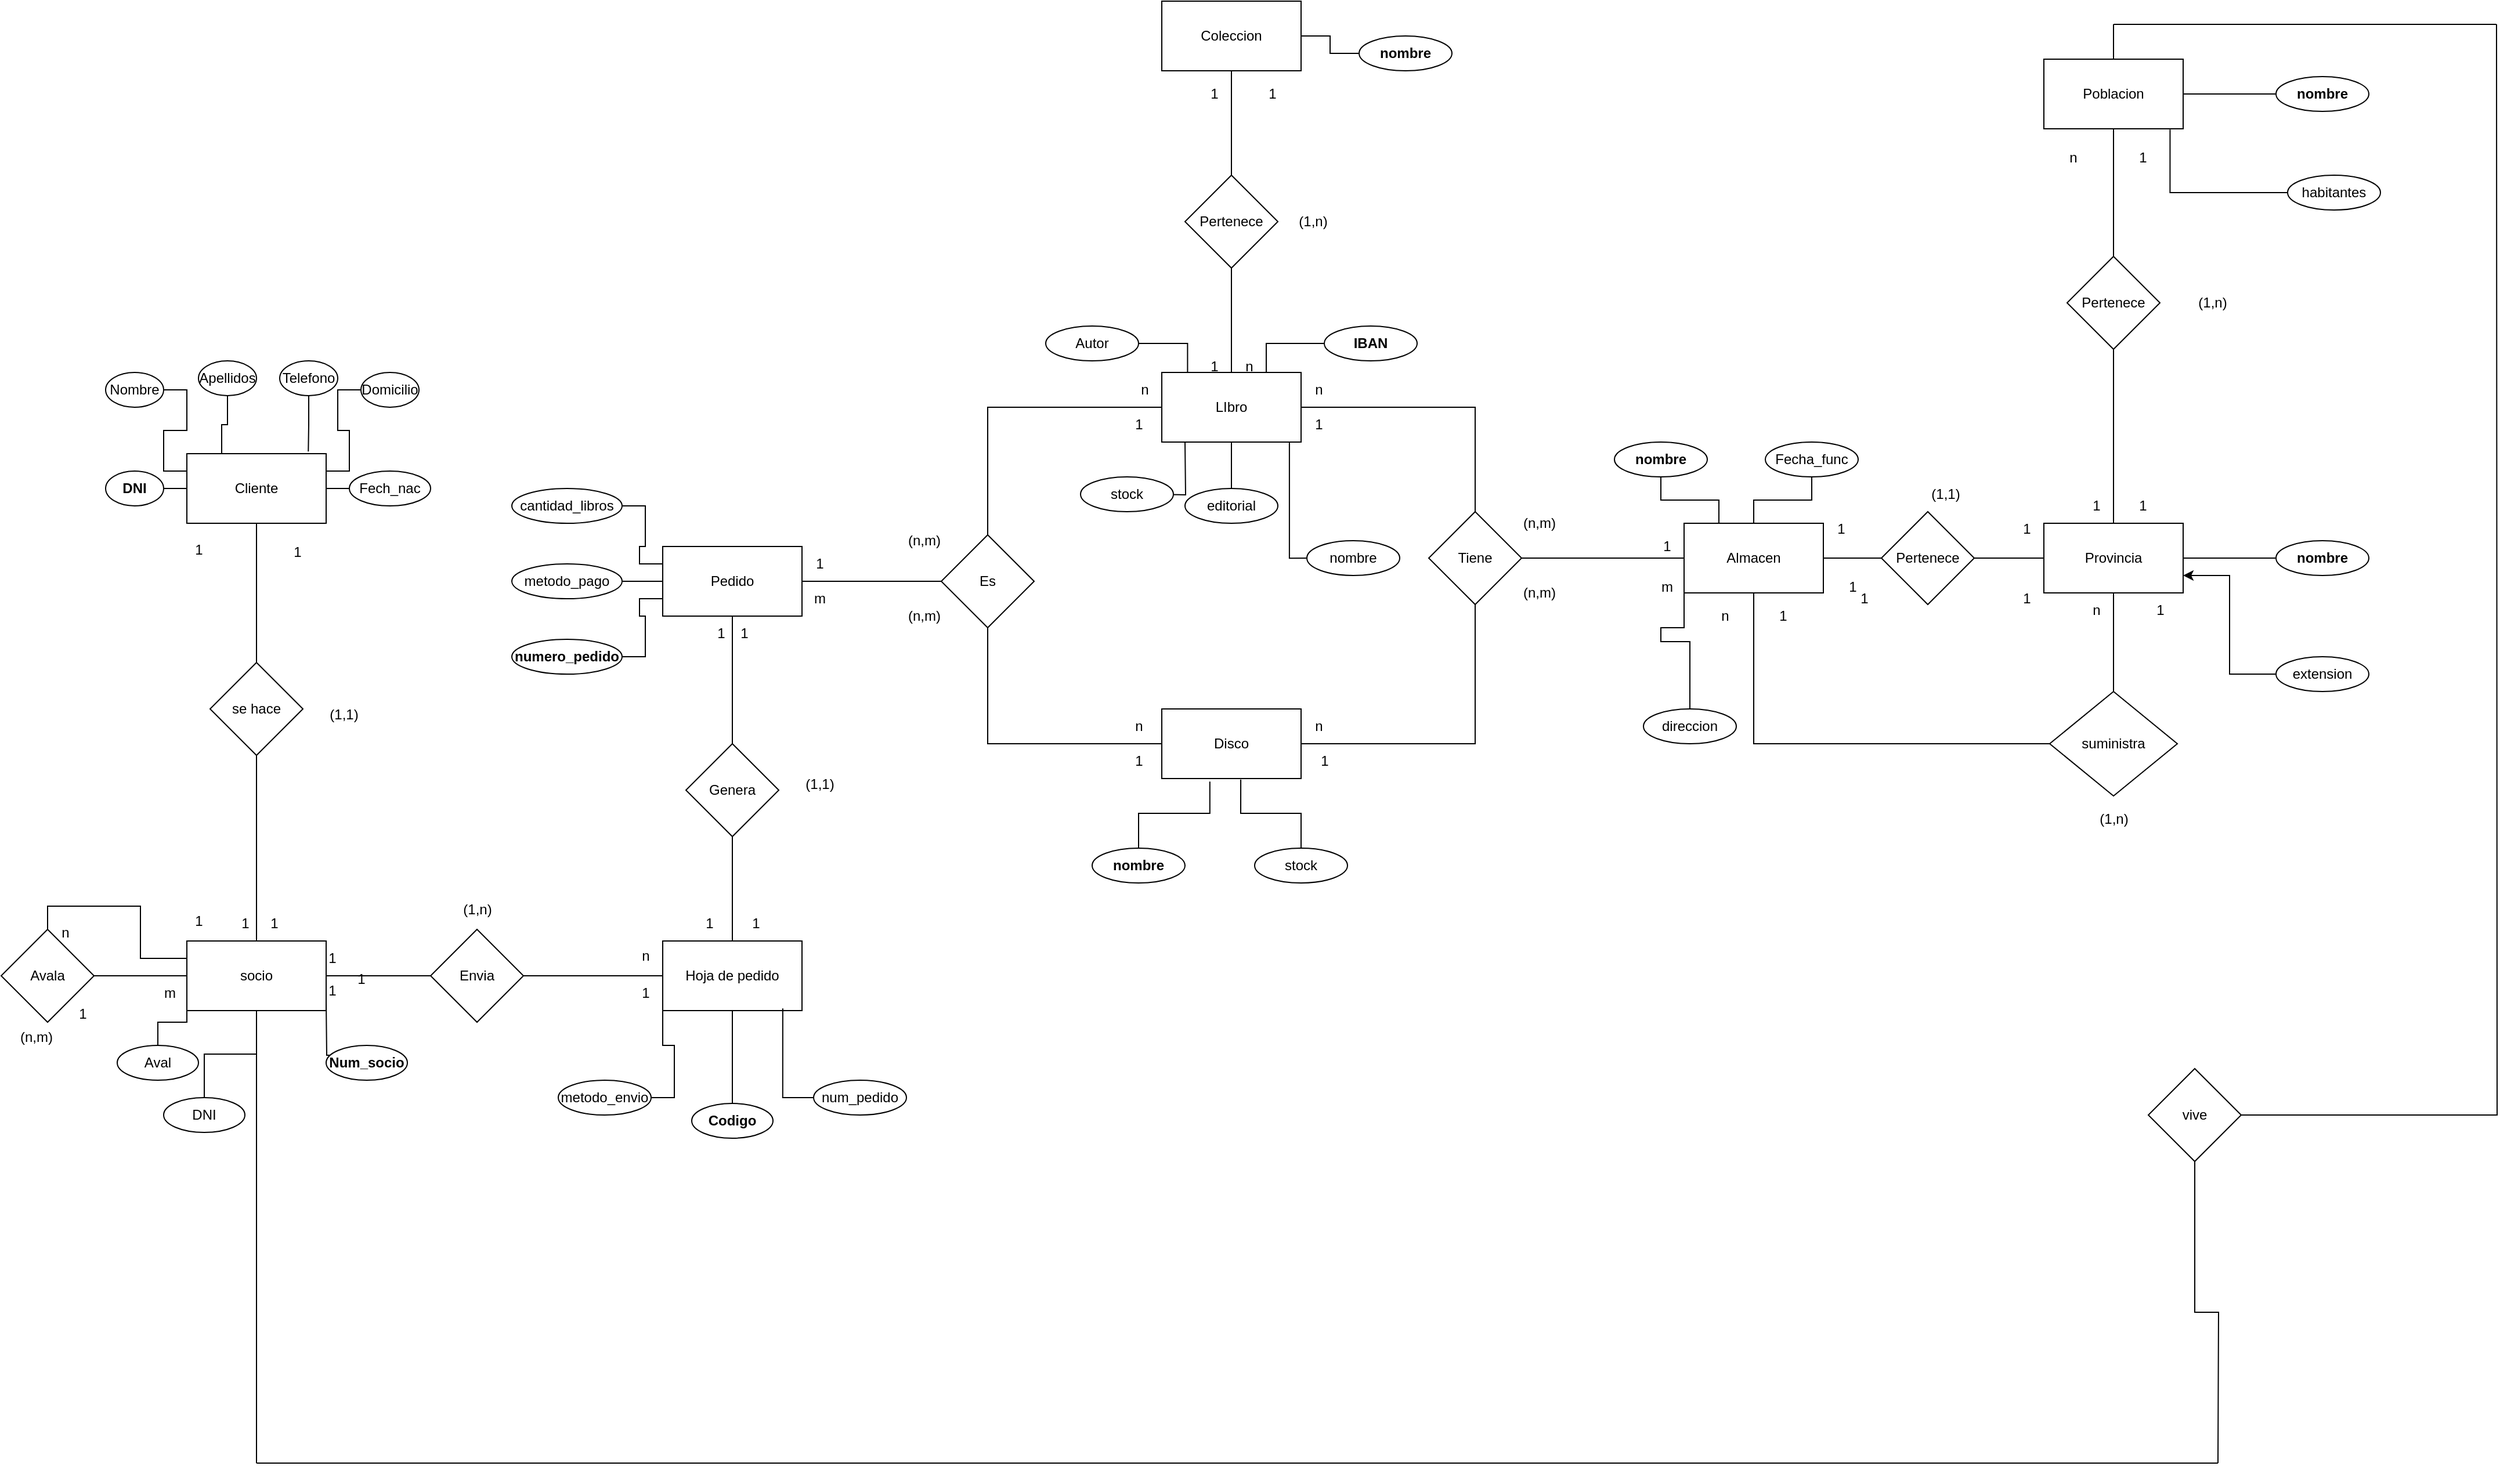 <mxfile version="24.2.8" type="github">
  <diagram name="Page-1" id="n93-l6ssAAx4sJ29w0Fe">
    <mxGraphModel dx="2160" dy="765" grid="1" gridSize="10" guides="1" tooltips="1" connect="1" arrows="1" fold="1" page="1" pageScale="1" pageWidth="850" pageHeight="1100" math="0" shadow="0">
      <root>
        <mxCell id="0" />
        <mxCell id="1" parent="0" />
        <mxCell id="-brsWAgwr_mBDMm-pLbp-1" value="Cliente" style="rounded=0;whiteSpace=wrap;html=1;" parent="1" vertex="1">
          <mxGeometry x="90" y="390" width="120" height="60" as="geometry" />
        </mxCell>
        <mxCell id="-brsWAgwr_mBDMm-pLbp-7" style="edgeStyle=orthogonalEdgeStyle;rounded=0;orthogonalLoop=1;jettySize=auto;html=1;endArrow=none;endFill=0;" parent="1" source="-brsWAgwr_mBDMm-pLbp-2" target="-brsWAgwr_mBDMm-pLbp-3" edge="1">
          <mxGeometry relative="1" as="geometry" />
        </mxCell>
        <mxCell id="-brsWAgwr_mBDMm-pLbp-8" style="edgeStyle=orthogonalEdgeStyle;rounded=0;orthogonalLoop=1;jettySize=auto;html=1;entryX=0.5;entryY=1;entryDx=0;entryDy=0;endArrow=none;endFill=0;" parent="1" source="-brsWAgwr_mBDMm-pLbp-2" target="-brsWAgwr_mBDMm-pLbp-1" edge="1">
          <mxGeometry relative="1" as="geometry" />
        </mxCell>
        <mxCell id="-brsWAgwr_mBDMm-pLbp-2" value="se hace" style="rhombus;whiteSpace=wrap;html=1;" parent="1" vertex="1">
          <mxGeometry x="110" y="570" width="80" height="80" as="geometry" />
        </mxCell>
        <mxCell id="-brsWAgwr_mBDMm-pLbp-11" style="edgeStyle=orthogonalEdgeStyle;rounded=0;orthogonalLoop=1;jettySize=auto;html=1;endArrow=none;endFill=0;" parent="1" source="-brsWAgwr_mBDMm-pLbp-3" target="-brsWAgwr_mBDMm-pLbp-10" edge="1">
          <mxGeometry relative="1" as="geometry" />
        </mxCell>
        <mxCell id="U2lb19XjAeFqPX3W2H4w-11" style="edgeStyle=orthogonalEdgeStyle;rounded=0;orthogonalLoop=1;jettySize=auto;html=1;endArrow=none;endFill=0;" edge="1" parent="1" source="-brsWAgwr_mBDMm-pLbp-3">
          <mxGeometry relative="1" as="geometry">
            <mxPoint x="150" y="1260" as="targetPoint" />
          </mxGeometry>
        </mxCell>
        <mxCell id="-brsWAgwr_mBDMm-pLbp-3" value="socio" style="rounded=0;whiteSpace=wrap;html=1;" parent="1" vertex="1">
          <mxGeometry x="90" y="810" width="120" height="60" as="geometry" />
        </mxCell>
        <mxCell id="-brsWAgwr_mBDMm-pLbp-6" style="edgeStyle=orthogonalEdgeStyle;rounded=0;orthogonalLoop=1;jettySize=auto;html=1;entryX=0;entryY=0.5;entryDx=0;entryDy=0;endArrow=none;endFill=0;" parent="1" source="-brsWAgwr_mBDMm-pLbp-4" target="-brsWAgwr_mBDMm-pLbp-3" edge="1">
          <mxGeometry relative="1" as="geometry" />
        </mxCell>
        <mxCell id="-brsWAgwr_mBDMm-pLbp-9" style="edgeStyle=orthogonalEdgeStyle;rounded=0;orthogonalLoop=1;jettySize=auto;html=1;exitX=0.5;exitY=0;exitDx=0;exitDy=0;entryX=0;entryY=0.25;entryDx=0;entryDy=0;endArrow=none;endFill=0;" parent="1" source="-brsWAgwr_mBDMm-pLbp-4" target="-brsWAgwr_mBDMm-pLbp-3" edge="1">
          <mxGeometry relative="1" as="geometry" />
        </mxCell>
        <mxCell id="-brsWAgwr_mBDMm-pLbp-4" value="Avala" style="rhombus;whiteSpace=wrap;html=1;" parent="1" vertex="1">
          <mxGeometry x="-70" y="800" width="80" height="80" as="geometry" />
        </mxCell>
        <mxCell id="-brsWAgwr_mBDMm-pLbp-13" style="edgeStyle=orthogonalEdgeStyle;rounded=0;orthogonalLoop=1;jettySize=auto;html=1;endArrow=none;endFill=0;" parent="1" source="-brsWAgwr_mBDMm-pLbp-10" target="-brsWAgwr_mBDMm-pLbp-12" edge="1">
          <mxGeometry relative="1" as="geometry" />
        </mxCell>
        <mxCell id="-brsWAgwr_mBDMm-pLbp-10" value="Envia" style="rhombus;whiteSpace=wrap;html=1;" parent="1" vertex="1">
          <mxGeometry x="300" y="800" width="80" height="80" as="geometry" />
        </mxCell>
        <mxCell id="-brsWAgwr_mBDMm-pLbp-17" style="edgeStyle=orthogonalEdgeStyle;rounded=0;orthogonalLoop=1;jettySize=auto;html=1;entryX=0.5;entryY=1;entryDx=0;entryDy=0;endArrow=none;endFill=0;" parent="1" source="-brsWAgwr_mBDMm-pLbp-12" target="-brsWAgwr_mBDMm-pLbp-14" edge="1">
          <mxGeometry relative="1" as="geometry" />
        </mxCell>
        <mxCell id="-brsWAgwr_mBDMm-pLbp-12" value="Hoja de pedido" style="rounded=0;whiteSpace=wrap;html=1;" parent="1" vertex="1">
          <mxGeometry x="500" y="810" width="120" height="60" as="geometry" />
        </mxCell>
        <mxCell id="-brsWAgwr_mBDMm-pLbp-18" style="edgeStyle=orthogonalEdgeStyle;rounded=0;orthogonalLoop=1;jettySize=auto;html=1;entryX=0.5;entryY=1;entryDx=0;entryDy=0;endArrow=none;endFill=0;" parent="1" source="-brsWAgwr_mBDMm-pLbp-14" target="-brsWAgwr_mBDMm-pLbp-16" edge="1">
          <mxGeometry relative="1" as="geometry" />
        </mxCell>
        <mxCell id="-brsWAgwr_mBDMm-pLbp-14" value="Genera" style="rhombus;whiteSpace=wrap;html=1;" parent="1" vertex="1">
          <mxGeometry x="520" y="640" width="80" height="80" as="geometry" />
        </mxCell>
        <mxCell id="-brsWAgwr_mBDMm-pLbp-20" style="edgeStyle=orthogonalEdgeStyle;rounded=0;orthogonalLoop=1;jettySize=auto;html=1;entryX=0;entryY=0.5;entryDx=0;entryDy=0;endArrow=none;endFill=0;" parent="1" source="-brsWAgwr_mBDMm-pLbp-16" target="-brsWAgwr_mBDMm-pLbp-19" edge="1">
          <mxGeometry relative="1" as="geometry" />
        </mxCell>
        <mxCell id="-brsWAgwr_mBDMm-pLbp-16" value="Pedido" style="rounded=0;whiteSpace=wrap;html=1;" parent="1" vertex="1">
          <mxGeometry x="500" y="470" width="120" height="60" as="geometry" />
        </mxCell>
        <mxCell id="-brsWAgwr_mBDMm-pLbp-23" style="edgeStyle=orthogonalEdgeStyle;rounded=0;orthogonalLoop=1;jettySize=auto;html=1;entryX=0;entryY=0.5;entryDx=0;entryDy=0;endArrow=none;endFill=0;" parent="1" source="-brsWAgwr_mBDMm-pLbp-19" target="-brsWAgwr_mBDMm-pLbp-21" edge="1">
          <mxGeometry relative="1" as="geometry">
            <Array as="points">
              <mxPoint x="780" y="350" />
            </Array>
          </mxGeometry>
        </mxCell>
        <mxCell id="-brsWAgwr_mBDMm-pLbp-19" value="Es" style="rhombus;whiteSpace=wrap;html=1;" parent="1" vertex="1">
          <mxGeometry x="740" y="460" width="80" height="80" as="geometry" />
        </mxCell>
        <mxCell id="-brsWAgwr_mBDMm-pLbp-36" style="edgeStyle=orthogonalEdgeStyle;rounded=0;orthogonalLoop=1;jettySize=auto;html=1;entryX=0.5;entryY=0;entryDx=0;entryDy=0;endArrow=none;endFill=0;" parent="1" source="-brsWAgwr_mBDMm-pLbp-21" target="-brsWAgwr_mBDMm-pLbp-33" edge="1">
          <mxGeometry relative="1" as="geometry" />
        </mxCell>
        <mxCell id="-brsWAgwr_mBDMm-pLbp-21" value="LIbro" style="rounded=0;whiteSpace=wrap;html=1;" parent="1" vertex="1">
          <mxGeometry x="930" y="320" width="120" height="60" as="geometry" />
        </mxCell>
        <mxCell id="-brsWAgwr_mBDMm-pLbp-26" style="edgeStyle=orthogonalEdgeStyle;rounded=0;orthogonalLoop=1;jettySize=auto;html=1;entryX=0.5;entryY=1;entryDx=0;entryDy=0;endArrow=none;endFill=0;" parent="1" source="-brsWAgwr_mBDMm-pLbp-22" target="-brsWAgwr_mBDMm-pLbp-19" edge="1">
          <mxGeometry relative="1" as="geometry" />
        </mxCell>
        <mxCell id="-brsWAgwr_mBDMm-pLbp-37" style="edgeStyle=orthogonalEdgeStyle;rounded=0;orthogonalLoop=1;jettySize=auto;html=1;entryX=0.5;entryY=1;entryDx=0;entryDy=0;endArrow=none;endFill=0;" parent="1" source="-brsWAgwr_mBDMm-pLbp-22" target="-brsWAgwr_mBDMm-pLbp-33" edge="1">
          <mxGeometry relative="1" as="geometry" />
        </mxCell>
        <mxCell id="-brsWAgwr_mBDMm-pLbp-22" value="Disco" style="rounded=0;whiteSpace=wrap;html=1;" parent="1" vertex="1">
          <mxGeometry x="930" y="610" width="120" height="60" as="geometry" />
        </mxCell>
        <mxCell id="-brsWAgwr_mBDMm-pLbp-31" style="edgeStyle=orthogonalEdgeStyle;rounded=0;orthogonalLoop=1;jettySize=auto;html=1;entryX=0.5;entryY=1;entryDx=0;entryDy=0;endArrow=none;endFill=0;" parent="1" source="-brsWAgwr_mBDMm-pLbp-27" target="-brsWAgwr_mBDMm-pLbp-30" edge="1">
          <mxGeometry relative="1" as="geometry" />
        </mxCell>
        <mxCell id="-brsWAgwr_mBDMm-pLbp-32" style="edgeStyle=orthogonalEdgeStyle;rounded=0;orthogonalLoop=1;jettySize=auto;html=1;entryX=0.5;entryY=0;entryDx=0;entryDy=0;endArrow=none;endFill=0;" parent="1" source="-brsWAgwr_mBDMm-pLbp-27" target="-brsWAgwr_mBDMm-pLbp-21" edge="1">
          <mxGeometry relative="1" as="geometry" />
        </mxCell>
        <mxCell id="-brsWAgwr_mBDMm-pLbp-27" value="Pertenece" style="rhombus;whiteSpace=wrap;html=1;" parent="1" vertex="1">
          <mxGeometry x="950" y="150" width="80" height="80" as="geometry" />
        </mxCell>
        <mxCell id="-brsWAgwr_mBDMm-pLbp-30" value="Coleccion" style="rounded=0;whiteSpace=wrap;html=1;" parent="1" vertex="1">
          <mxGeometry x="930" width="120" height="60" as="geometry" />
        </mxCell>
        <mxCell id="-brsWAgwr_mBDMm-pLbp-33" value="Tiene" style="rhombus;whiteSpace=wrap;html=1;" parent="1" vertex="1">
          <mxGeometry x="1160" y="440" width="80" height="80" as="geometry" />
        </mxCell>
        <mxCell id="-brsWAgwr_mBDMm-pLbp-35" style="edgeStyle=orthogonalEdgeStyle;rounded=0;orthogonalLoop=1;jettySize=auto;html=1;entryX=1;entryY=0.5;entryDx=0;entryDy=0;endArrow=none;endFill=0;" parent="1" source="-brsWAgwr_mBDMm-pLbp-34" target="-brsWAgwr_mBDMm-pLbp-33" edge="1">
          <mxGeometry relative="1" as="geometry" />
        </mxCell>
        <mxCell id="-brsWAgwr_mBDMm-pLbp-42" style="edgeStyle=orthogonalEdgeStyle;rounded=0;orthogonalLoop=1;jettySize=auto;html=1;entryX=0;entryY=0.5;entryDx=0;entryDy=0;endArrow=none;endFill=0;" parent="1" source="-brsWAgwr_mBDMm-pLbp-34" target="-brsWAgwr_mBDMm-pLbp-40" edge="1">
          <mxGeometry relative="1" as="geometry" />
        </mxCell>
        <mxCell id="-brsWAgwr_mBDMm-pLbp-34" value="Almacen" style="rounded=0;whiteSpace=wrap;html=1;" parent="1" vertex="1">
          <mxGeometry x="1380" y="450" width="120" height="60" as="geometry" />
        </mxCell>
        <mxCell id="-brsWAgwr_mBDMm-pLbp-45" style="edgeStyle=orthogonalEdgeStyle;rounded=0;orthogonalLoop=1;jettySize=auto;html=1;entryX=0.5;entryY=1;entryDx=0;entryDy=0;endArrow=none;endFill=0;" parent="1" source="-brsWAgwr_mBDMm-pLbp-38" target="-brsWAgwr_mBDMm-pLbp-39" edge="1">
          <mxGeometry relative="1" as="geometry" />
        </mxCell>
        <mxCell id="-brsWAgwr_mBDMm-pLbp-46" style="edgeStyle=orthogonalEdgeStyle;rounded=0;orthogonalLoop=1;jettySize=auto;html=1;entryX=0.5;entryY=1;entryDx=0;entryDy=0;endArrow=none;endFill=0;" parent="1" source="-brsWAgwr_mBDMm-pLbp-38" target="-brsWAgwr_mBDMm-pLbp-34" edge="1">
          <mxGeometry relative="1" as="geometry" />
        </mxCell>
        <mxCell id="-brsWAgwr_mBDMm-pLbp-38" value="suministra" style="rhombus;whiteSpace=wrap;html=1;" parent="1" vertex="1">
          <mxGeometry x="1695" y="595" width="110" height="90" as="geometry" />
        </mxCell>
        <mxCell id="-brsWAgwr_mBDMm-pLbp-39" value="Provincia" style="rounded=0;whiteSpace=wrap;html=1;" parent="1" vertex="1">
          <mxGeometry x="1690" y="450" width="120" height="60" as="geometry" />
        </mxCell>
        <mxCell id="-brsWAgwr_mBDMm-pLbp-43" style="edgeStyle=orthogonalEdgeStyle;rounded=0;orthogonalLoop=1;jettySize=auto;html=1;entryX=0;entryY=0.5;entryDx=0;entryDy=0;endArrow=none;endFill=0;" parent="1" source="-brsWAgwr_mBDMm-pLbp-40" target="-brsWAgwr_mBDMm-pLbp-39" edge="1">
          <mxGeometry relative="1" as="geometry" />
        </mxCell>
        <mxCell id="-brsWAgwr_mBDMm-pLbp-40" value="Pertenece" style="rhombus;whiteSpace=wrap;html=1;" parent="1" vertex="1">
          <mxGeometry x="1550" y="440" width="80" height="80" as="geometry" />
        </mxCell>
        <mxCell id="-brsWAgwr_mBDMm-pLbp-53" style="edgeStyle=orthogonalEdgeStyle;rounded=0;orthogonalLoop=1;jettySize=auto;html=1;endArrow=none;endFill=0;" parent="1" source="-brsWAgwr_mBDMm-pLbp-51" target="-brsWAgwr_mBDMm-pLbp-52" edge="1">
          <mxGeometry relative="1" as="geometry" />
        </mxCell>
        <mxCell id="-brsWAgwr_mBDMm-pLbp-54" style="edgeStyle=orthogonalEdgeStyle;rounded=0;orthogonalLoop=1;jettySize=auto;html=1;entryX=0.5;entryY=0;entryDx=0;entryDy=0;endArrow=none;endFill=0;" parent="1" source="-brsWAgwr_mBDMm-pLbp-51" target="-brsWAgwr_mBDMm-pLbp-39" edge="1">
          <mxGeometry relative="1" as="geometry">
            <Array as="points">
              <mxPoint x="1750" y="400" />
              <mxPoint x="1750" y="400" />
            </Array>
          </mxGeometry>
        </mxCell>
        <mxCell id="-brsWAgwr_mBDMm-pLbp-51" value="Pertenece" style="rhombus;whiteSpace=wrap;html=1;" parent="1" vertex="1">
          <mxGeometry x="1710" y="220" width="80" height="80" as="geometry" />
        </mxCell>
        <mxCell id="U2lb19XjAeFqPX3W2H4w-17" style="edgeStyle=orthogonalEdgeStyle;rounded=0;orthogonalLoop=1;jettySize=auto;html=1;endArrow=none;endFill=0;" edge="1" parent="1" source="-brsWAgwr_mBDMm-pLbp-52">
          <mxGeometry relative="1" as="geometry">
            <mxPoint x="1750" y="20" as="targetPoint" />
          </mxGeometry>
        </mxCell>
        <mxCell id="-brsWAgwr_mBDMm-pLbp-52" value="Poblacion" style="rounded=0;whiteSpace=wrap;html=1;" parent="1" vertex="1">
          <mxGeometry x="1690" y="50" width="120" height="60" as="geometry" />
        </mxCell>
        <mxCell id="-brsWAgwr_mBDMm-pLbp-63" style="edgeStyle=orthogonalEdgeStyle;rounded=0;orthogonalLoop=1;jettySize=auto;html=1;entryX=0;entryY=0.25;entryDx=0;entryDy=0;endArrow=none;endFill=0;" parent="1" source="-brsWAgwr_mBDMm-pLbp-55" target="-brsWAgwr_mBDMm-pLbp-1" edge="1">
          <mxGeometry relative="1" as="geometry" />
        </mxCell>
        <mxCell id="-brsWAgwr_mBDMm-pLbp-55" value="Nombre" style="ellipse;whiteSpace=wrap;html=1;" parent="1" vertex="1">
          <mxGeometry x="20" y="320" width="50" height="30" as="geometry" />
        </mxCell>
        <mxCell id="-brsWAgwr_mBDMm-pLbp-64" style="edgeStyle=orthogonalEdgeStyle;rounded=0;orthogonalLoop=1;jettySize=auto;html=1;entryX=0.25;entryY=0;entryDx=0;entryDy=0;endArrow=none;endFill=0;" parent="1" source="-brsWAgwr_mBDMm-pLbp-56" target="-brsWAgwr_mBDMm-pLbp-1" edge="1">
          <mxGeometry relative="1" as="geometry" />
        </mxCell>
        <mxCell id="-brsWAgwr_mBDMm-pLbp-56" value="Apellidos" style="ellipse;whiteSpace=wrap;html=1;" parent="1" vertex="1">
          <mxGeometry x="100" y="310" width="50" height="30" as="geometry" />
        </mxCell>
        <mxCell id="-brsWAgwr_mBDMm-pLbp-57" value="Telefono" style="ellipse;whiteSpace=wrap;html=1;" parent="1" vertex="1">
          <mxGeometry x="170" y="310" width="50" height="30" as="geometry" />
        </mxCell>
        <mxCell id="-brsWAgwr_mBDMm-pLbp-62" style="edgeStyle=orthogonalEdgeStyle;rounded=0;orthogonalLoop=1;jettySize=auto;html=1;endArrow=none;endFill=0;" parent="1" source="-brsWAgwr_mBDMm-pLbp-58" target="-brsWAgwr_mBDMm-pLbp-1" edge="1">
          <mxGeometry relative="1" as="geometry" />
        </mxCell>
        <mxCell id="-brsWAgwr_mBDMm-pLbp-58" value="&lt;b&gt;DNI&lt;/b&gt;" style="ellipse;whiteSpace=wrap;html=1;" parent="1" vertex="1">
          <mxGeometry x="20" y="405" width="50" height="30" as="geometry" />
        </mxCell>
        <mxCell id="-brsWAgwr_mBDMm-pLbp-67" style="edgeStyle=orthogonalEdgeStyle;rounded=0;orthogonalLoop=1;jettySize=auto;html=1;endArrow=none;endFill=0;" parent="1" source="-brsWAgwr_mBDMm-pLbp-59" target="-brsWAgwr_mBDMm-pLbp-1" edge="1">
          <mxGeometry relative="1" as="geometry" />
        </mxCell>
        <mxCell id="-brsWAgwr_mBDMm-pLbp-59" value="Fech_nac" style="ellipse;whiteSpace=wrap;html=1;" parent="1" vertex="1">
          <mxGeometry x="230" y="405" width="70" height="30" as="geometry" />
        </mxCell>
        <mxCell id="-brsWAgwr_mBDMm-pLbp-66" style="edgeStyle=orthogonalEdgeStyle;rounded=0;orthogonalLoop=1;jettySize=auto;html=1;entryX=1;entryY=0.25;entryDx=0;entryDy=0;endArrow=none;endFill=0;" parent="1" source="-brsWAgwr_mBDMm-pLbp-61" target="-brsWAgwr_mBDMm-pLbp-1" edge="1">
          <mxGeometry relative="1" as="geometry" />
        </mxCell>
        <mxCell id="-brsWAgwr_mBDMm-pLbp-61" value="Domicilio" style="ellipse;whiteSpace=wrap;html=1;" parent="1" vertex="1">
          <mxGeometry x="240" y="320" width="50" height="30" as="geometry" />
        </mxCell>
        <mxCell id="-brsWAgwr_mBDMm-pLbp-65" style="edgeStyle=orthogonalEdgeStyle;rounded=0;orthogonalLoop=1;jettySize=auto;html=1;entryX=0.872;entryY=-0.032;entryDx=0;entryDy=0;entryPerimeter=0;endArrow=none;endFill=0;" parent="1" source="-brsWAgwr_mBDMm-pLbp-57" target="-brsWAgwr_mBDMm-pLbp-1" edge="1">
          <mxGeometry relative="1" as="geometry" />
        </mxCell>
        <mxCell id="-brsWAgwr_mBDMm-pLbp-71" style="edgeStyle=orthogonalEdgeStyle;rounded=0;orthogonalLoop=1;jettySize=auto;html=1;entryX=0;entryY=1;entryDx=0;entryDy=0;endArrow=none;endFill=0;" parent="1" source="-brsWAgwr_mBDMm-pLbp-68" target="-brsWAgwr_mBDMm-pLbp-3" edge="1">
          <mxGeometry relative="1" as="geometry" />
        </mxCell>
        <mxCell id="-brsWAgwr_mBDMm-pLbp-68" value="Aval" style="ellipse;whiteSpace=wrap;html=1;" parent="1" vertex="1">
          <mxGeometry x="30" y="900" width="70" height="30" as="geometry" />
        </mxCell>
        <mxCell id="-brsWAgwr_mBDMm-pLbp-72" style="edgeStyle=orthogonalEdgeStyle;rounded=0;orthogonalLoop=1;jettySize=auto;html=1;entryX=0.5;entryY=1;entryDx=0;entryDy=0;endArrow=none;endFill=0;" parent="1" source="-brsWAgwr_mBDMm-pLbp-69" target="-brsWAgwr_mBDMm-pLbp-3" edge="1">
          <mxGeometry relative="1" as="geometry" />
        </mxCell>
        <mxCell id="-brsWAgwr_mBDMm-pLbp-69" value="DNI" style="ellipse;whiteSpace=wrap;html=1;" parent="1" vertex="1">
          <mxGeometry x="70" y="945" width="70" height="30" as="geometry" />
        </mxCell>
        <mxCell id="-brsWAgwr_mBDMm-pLbp-74" style="edgeStyle=orthogonalEdgeStyle;rounded=0;orthogonalLoop=1;jettySize=auto;html=1;entryX=1;entryY=0.75;entryDx=0;entryDy=0;endArrow=none;endFill=0;" parent="1" edge="1">
          <mxGeometry relative="1" as="geometry">
            <mxPoint x="245" y="908" as="sourcePoint" />
            <mxPoint x="210" y="863" as="targetPoint" />
          </mxGeometry>
        </mxCell>
        <mxCell id="-brsWAgwr_mBDMm-pLbp-70" value="&lt;b&gt;Num_socio&lt;/b&gt;" style="ellipse;whiteSpace=wrap;html=1;" parent="1" vertex="1">
          <mxGeometry x="210" y="900" width="70" height="30" as="geometry" />
        </mxCell>
        <mxCell id="-brsWAgwr_mBDMm-pLbp-79" style="edgeStyle=orthogonalEdgeStyle;rounded=0;orthogonalLoop=1;jettySize=auto;html=1;entryX=0.5;entryY=1;entryDx=0;entryDy=0;endArrow=none;endFill=0;" parent="1" source="-brsWAgwr_mBDMm-pLbp-75" target="-brsWAgwr_mBDMm-pLbp-12" edge="1">
          <mxGeometry relative="1" as="geometry" />
        </mxCell>
        <mxCell id="-brsWAgwr_mBDMm-pLbp-75" value="&lt;b&gt;Codigo&lt;/b&gt;" style="ellipse;whiteSpace=wrap;html=1;" parent="1" vertex="1">
          <mxGeometry x="525" y="950" width="70" height="30" as="geometry" />
        </mxCell>
        <mxCell id="-brsWAgwr_mBDMm-pLbp-78" style="edgeStyle=orthogonalEdgeStyle;rounded=0;orthogonalLoop=1;jettySize=auto;html=1;entryX=0;entryY=1;entryDx=0;entryDy=0;endArrow=none;endFill=0;" parent="1" source="-brsWAgwr_mBDMm-pLbp-76" target="-brsWAgwr_mBDMm-pLbp-12" edge="1">
          <mxGeometry relative="1" as="geometry" />
        </mxCell>
        <mxCell id="-brsWAgwr_mBDMm-pLbp-76" value="metodo_envio" style="ellipse;whiteSpace=wrap;html=1;" parent="1" vertex="1">
          <mxGeometry x="410" y="930" width="80" height="30" as="geometry" />
        </mxCell>
        <mxCell id="-brsWAgwr_mBDMm-pLbp-77" value="num_pedido" style="ellipse;whiteSpace=wrap;html=1;" parent="1" vertex="1">
          <mxGeometry x="630" y="930" width="80" height="30" as="geometry" />
        </mxCell>
        <mxCell id="-brsWAgwr_mBDMm-pLbp-80" style="edgeStyle=orthogonalEdgeStyle;rounded=0;orthogonalLoop=1;jettySize=auto;html=1;entryX=0.862;entryY=0.969;entryDx=0;entryDy=0;entryPerimeter=0;endArrow=none;endFill=0;" parent="1" source="-brsWAgwr_mBDMm-pLbp-77" target="-brsWAgwr_mBDMm-pLbp-12" edge="1">
          <mxGeometry relative="1" as="geometry" />
        </mxCell>
        <mxCell id="-brsWAgwr_mBDMm-pLbp-85" style="edgeStyle=orthogonalEdgeStyle;rounded=0;orthogonalLoop=1;jettySize=auto;html=1;entryX=0;entryY=0.5;entryDx=0;entryDy=0;endArrow=none;endFill=0;" parent="1" source="-brsWAgwr_mBDMm-pLbp-82" target="-brsWAgwr_mBDMm-pLbp-16" edge="1">
          <mxGeometry relative="1" as="geometry" />
        </mxCell>
        <mxCell id="-brsWAgwr_mBDMm-pLbp-82" value="metodo_pago" style="ellipse;whiteSpace=wrap;html=1;" parent="1" vertex="1">
          <mxGeometry x="370" y="485" width="95" height="30" as="geometry" />
        </mxCell>
        <mxCell id="-brsWAgwr_mBDMm-pLbp-87" style="edgeStyle=orthogonalEdgeStyle;rounded=0;orthogonalLoop=1;jettySize=auto;html=1;entryX=0;entryY=0.75;entryDx=0;entryDy=0;endArrow=none;endFill=0;" parent="1" source="-brsWAgwr_mBDMm-pLbp-83" target="-brsWAgwr_mBDMm-pLbp-16" edge="1">
          <mxGeometry relative="1" as="geometry" />
        </mxCell>
        <mxCell id="-brsWAgwr_mBDMm-pLbp-83" value="&lt;b&gt;numero_pedido&lt;/b&gt;" style="ellipse;whiteSpace=wrap;html=1;" parent="1" vertex="1">
          <mxGeometry x="370" y="550" width="95" height="30" as="geometry" />
        </mxCell>
        <mxCell id="-brsWAgwr_mBDMm-pLbp-86" style="edgeStyle=orthogonalEdgeStyle;rounded=0;orthogonalLoop=1;jettySize=auto;html=1;entryX=0;entryY=0.25;entryDx=0;entryDy=0;endArrow=none;endFill=0;" parent="1" source="-brsWAgwr_mBDMm-pLbp-84" target="-brsWAgwr_mBDMm-pLbp-16" edge="1">
          <mxGeometry relative="1" as="geometry" />
        </mxCell>
        <mxCell id="-brsWAgwr_mBDMm-pLbp-84" value="cantidad_libros" style="ellipse;whiteSpace=wrap;html=1;" parent="1" vertex="1">
          <mxGeometry x="370" y="420" width="95" height="30" as="geometry" />
        </mxCell>
        <mxCell id="-brsWAgwr_mBDMm-pLbp-88" value="&lt;b&gt;nombre&lt;/b&gt;" style="ellipse;whiteSpace=wrap;html=1;" parent="1" vertex="1">
          <mxGeometry x="870" y="730" width="80" height="30" as="geometry" />
        </mxCell>
        <mxCell id="-brsWAgwr_mBDMm-pLbp-89" value="stock" style="ellipse;whiteSpace=wrap;html=1;" parent="1" vertex="1">
          <mxGeometry x="1010" y="730" width="80" height="30" as="geometry" />
        </mxCell>
        <mxCell id="-brsWAgwr_mBDMm-pLbp-90" style="edgeStyle=orthogonalEdgeStyle;rounded=0;orthogonalLoop=1;jettySize=auto;html=1;entryX=0.345;entryY=1.043;entryDx=0;entryDy=0;entryPerimeter=0;endArrow=none;endFill=0;" parent="1" source="-brsWAgwr_mBDMm-pLbp-88" target="-brsWAgwr_mBDMm-pLbp-22" edge="1">
          <mxGeometry relative="1" as="geometry" />
        </mxCell>
        <mxCell id="-brsWAgwr_mBDMm-pLbp-91" style="edgeStyle=orthogonalEdgeStyle;rounded=0;orthogonalLoop=1;jettySize=auto;html=1;entryX=0.567;entryY=1.014;entryDx=0;entryDy=0;entryPerimeter=0;endArrow=none;endFill=0;" parent="1" source="-brsWAgwr_mBDMm-pLbp-89" target="-brsWAgwr_mBDMm-pLbp-22" edge="1">
          <mxGeometry relative="1" as="geometry" />
        </mxCell>
        <mxCell id="-brsWAgwr_mBDMm-pLbp-97" style="edgeStyle=orthogonalEdgeStyle;rounded=0;orthogonalLoop=1;jettySize=auto;html=1;entryX=0;entryY=0.75;entryDx=0;entryDy=0;endArrow=none;endFill=0;" parent="1" edge="1">
          <mxGeometry relative="1" as="geometry">
            <mxPoint x="920" y="425" as="sourcePoint" />
            <mxPoint x="950" y="380" as="targetPoint" />
          </mxGeometry>
        </mxCell>
        <mxCell id="-brsWAgwr_mBDMm-pLbp-92" value="stock" style="ellipse;whiteSpace=wrap;html=1;" parent="1" vertex="1">
          <mxGeometry x="860" y="410" width="80" height="30" as="geometry" />
        </mxCell>
        <mxCell id="-brsWAgwr_mBDMm-pLbp-98" style="edgeStyle=orthogonalEdgeStyle;rounded=0;orthogonalLoop=1;jettySize=auto;html=1;endArrow=none;endFill=0;" parent="1" source="-brsWAgwr_mBDMm-pLbp-93" target="-brsWAgwr_mBDMm-pLbp-21" edge="1">
          <mxGeometry relative="1" as="geometry" />
        </mxCell>
        <mxCell id="-brsWAgwr_mBDMm-pLbp-93" value="editorial" style="ellipse;whiteSpace=wrap;html=1;" parent="1" vertex="1">
          <mxGeometry x="950" y="420" width="80" height="30" as="geometry" />
        </mxCell>
        <mxCell id="-brsWAgwr_mBDMm-pLbp-99" style="edgeStyle=orthogonalEdgeStyle;rounded=0;orthogonalLoop=1;jettySize=auto;html=1;entryX=1;entryY=0.75;entryDx=0;entryDy=0;endArrow=none;endFill=0;" parent="1" edge="1">
          <mxGeometry relative="1" as="geometry">
            <mxPoint x="1049.97" y="380" as="targetPoint" />
            <mxPoint x="1059.97" y="480.059" as="sourcePoint" />
            <Array as="points">
              <mxPoint x="1039.97" y="480" />
              <mxPoint x="1039.97" y="380" />
            </Array>
          </mxGeometry>
        </mxCell>
        <mxCell id="-brsWAgwr_mBDMm-pLbp-94" value="nombre" style="ellipse;whiteSpace=wrap;html=1;" parent="1" vertex="1">
          <mxGeometry x="1055" y="465" width="80" height="30" as="geometry" />
        </mxCell>
        <mxCell id="-brsWAgwr_mBDMm-pLbp-95" value="Autor" style="ellipse;whiteSpace=wrap;html=1;" parent="1" vertex="1">
          <mxGeometry x="830" y="280" width="80" height="30" as="geometry" />
        </mxCell>
        <mxCell id="-brsWAgwr_mBDMm-pLbp-101" style="edgeStyle=orthogonalEdgeStyle;rounded=0;orthogonalLoop=1;jettySize=auto;html=1;entryX=0.75;entryY=0;entryDx=0;entryDy=0;endArrow=none;endFill=0;" parent="1" source="-brsWAgwr_mBDMm-pLbp-96" target="-brsWAgwr_mBDMm-pLbp-21" edge="1">
          <mxGeometry relative="1" as="geometry" />
        </mxCell>
        <mxCell id="-brsWAgwr_mBDMm-pLbp-96" value="&lt;b&gt;IBAN&lt;/b&gt;" style="ellipse;whiteSpace=wrap;html=1;" parent="1" vertex="1">
          <mxGeometry x="1070" y="280" width="80" height="30" as="geometry" />
        </mxCell>
        <mxCell id="-brsWAgwr_mBDMm-pLbp-100" style="edgeStyle=orthogonalEdgeStyle;rounded=0;orthogonalLoop=1;jettySize=auto;html=1;entryX=0.185;entryY=-0.007;entryDx=0;entryDy=0;entryPerimeter=0;endArrow=none;endFill=0;" parent="1" source="-brsWAgwr_mBDMm-pLbp-95" target="-brsWAgwr_mBDMm-pLbp-21" edge="1">
          <mxGeometry relative="1" as="geometry" />
        </mxCell>
        <mxCell id="-brsWAgwr_mBDMm-pLbp-103" style="edgeStyle=orthogonalEdgeStyle;rounded=0;orthogonalLoop=1;jettySize=auto;html=1;endArrow=none;endFill=0;" parent="1" source="-brsWAgwr_mBDMm-pLbp-102" target="-brsWAgwr_mBDMm-pLbp-30" edge="1">
          <mxGeometry relative="1" as="geometry" />
        </mxCell>
        <mxCell id="-brsWAgwr_mBDMm-pLbp-102" value="&lt;b&gt;nombre&lt;/b&gt;" style="ellipse;whiteSpace=wrap;html=1;" parent="1" vertex="1">
          <mxGeometry x="1100" y="30" width="80" height="30" as="geometry" />
        </mxCell>
        <mxCell id="-brsWAgwr_mBDMm-pLbp-111" style="edgeStyle=orthogonalEdgeStyle;rounded=0;orthogonalLoop=1;jettySize=auto;html=1;entryX=0.25;entryY=0;entryDx=0;entryDy=0;endArrow=none;endFill=0;" parent="1" source="-brsWAgwr_mBDMm-pLbp-106" target="-brsWAgwr_mBDMm-pLbp-34" edge="1">
          <mxGeometry relative="1" as="geometry" />
        </mxCell>
        <mxCell id="-brsWAgwr_mBDMm-pLbp-106" value="&lt;b&gt;nombre&lt;/b&gt;" style="ellipse;whiteSpace=wrap;html=1;" parent="1" vertex="1">
          <mxGeometry x="1320" y="380" width="80" height="30" as="geometry" />
        </mxCell>
        <mxCell id="-brsWAgwr_mBDMm-pLbp-110" style="edgeStyle=orthogonalEdgeStyle;rounded=0;orthogonalLoop=1;jettySize=auto;html=1;entryX=0;entryY=0.75;entryDx=0;entryDy=0;endArrow=none;endFill=0;" parent="1" source="-brsWAgwr_mBDMm-pLbp-107" target="-brsWAgwr_mBDMm-pLbp-34" edge="1">
          <mxGeometry relative="1" as="geometry">
            <Array as="points">
              <mxPoint x="1385" y="552" />
              <mxPoint x="1360" y="552" />
              <mxPoint x="1360" y="540" />
              <mxPoint x="1380" y="540" />
            </Array>
          </mxGeometry>
        </mxCell>
        <mxCell id="-brsWAgwr_mBDMm-pLbp-107" value="direccion" style="ellipse;whiteSpace=wrap;html=1;" parent="1" vertex="1">
          <mxGeometry x="1345" y="610" width="80" height="30" as="geometry" />
        </mxCell>
        <mxCell id="-brsWAgwr_mBDMm-pLbp-112" value="" style="edgeStyle=orthogonalEdgeStyle;rounded=0;orthogonalLoop=1;jettySize=auto;html=1;endArrow=none;endFill=0;" parent="1" source="-brsWAgwr_mBDMm-pLbp-109" target="-brsWAgwr_mBDMm-pLbp-34" edge="1">
          <mxGeometry relative="1" as="geometry" />
        </mxCell>
        <mxCell id="-brsWAgwr_mBDMm-pLbp-109" value="Fecha_func" style="ellipse;whiteSpace=wrap;html=1;" parent="1" vertex="1">
          <mxGeometry x="1450" y="380" width="80" height="30" as="geometry" />
        </mxCell>
        <mxCell id="-brsWAgwr_mBDMm-pLbp-114" style="edgeStyle=orthogonalEdgeStyle;rounded=0;orthogonalLoop=1;jettySize=auto;html=1;entryX=1;entryY=0.5;entryDx=0;entryDy=0;endArrow=none;endFill=0;" parent="1" source="-brsWAgwr_mBDMm-pLbp-113" target="-brsWAgwr_mBDMm-pLbp-39" edge="1">
          <mxGeometry relative="1" as="geometry" />
        </mxCell>
        <mxCell id="-brsWAgwr_mBDMm-pLbp-113" value="&lt;b&gt;nombre&lt;/b&gt;" style="ellipse;whiteSpace=wrap;html=1;" parent="1" vertex="1">
          <mxGeometry x="1890" y="465" width="80" height="30" as="geometry" />
        </mxCell>
        <mxCell id="-brsWAgwr_mBDMm-pLbp-116" style="edgeStyle=orthogonalEdgeStyle;rounded=0;orthogonalLoop=1;jettySize=auto;html=1;endArrow=none;endFill=0;" parent="1" source="-brsWAgwr_mBDMm-pLbp-115" target="-brsWAgwr_mBDMm-pLbp-52" edge="1">
          <mxGeometry relative="1" as="geometry" />
        </mxCell>
        <mxCell id="-brsWAgwr_mBDMm-pLbp-115" value="&lt;b&gt;nombre&lt;/b&gt;" style="ellipse;whiteSpace=wrap;html=1;" parent="1" vertex="1">
          <mxGeometry x="1890" y="65" width="80" height="30" as="geometry" />
        </mxCell>
        <mxCell id="-brsWAgwr_mBDMm-pLbp-117" value="habitantes" style="ellipse;whiteSpace=wrap;html=1;" parent="1" vertex="1">
          <mxGeometry x="1900" y="150" width="80" height="30" as="geometry" />
        </mxCell>
        <mxCell id="-brsWAgwr_mBDMm-pLbp-119" style="edgeStyle=orthogonalEdgeStyle;rounded=0;orthogonalLoop=1;jettySize=auto;html=1;entryX=0.906;entryY=1.01;entryDx=0;entryDy=0;entryPerimeter=0;endArrow=none;endFill=0;" parent="1" source="-brsWAgwr_mBDMm-pLbp-117" target="-brsWAgwr_mBDMm-pLbp-52" edge="1">
          <mxGeometry relative="1" as="geometry" />
        </mxCell>
        <mxCell id="-brsWAgwr_mBDMm-pLbp-120" value="1" style="text;html=1;align=center;verticalAlign=middle;resizable=0;points=[];autosize=1;strokeColor=none;fillColor=none;" parent="1" vertex="1">
          <mxGeometry x="85" y="458" width="30" height="30" as="geometry" />
        </mxCell>
        <mxCell id="-brsWAgwr_mBDMm-pLbp-121" value="1" style="text;html=1;align=center;verticalAlign=middle;resizable=0;points=[];autosize=1;strokeColor=none;fillColor=none;" parent="1" vertex="1">
          <mxGeometry x="170" y="460" width="30" height="30" as="geometry" />
        </mxCell>
        <mxCell id="-brsWAgwr_mBDMm-pLbp-122" value="1" style="text;html=1;align=center;verticalAlign=middle;resizable=0;points=[];autosize=1;strokeColor=none;fillColor=none;" parent="1" vertex="1">
          <mxGeometry x="125" y="780" width="30" height="30" as="geometry" />
        </mxCell>
        <mxCell id="-brsWAgwr_mBDMm-pLbp-123" value="1" style="text;html=1;align=center;verticalAlign=middle;resizable=0;points=[];autosize=1;strokeColor=none;fillColor=none;" parent="1" vertex="1">
          <mxGeometry x="150" y="780" width="30" height="30" as="geometry" />
        </mxCell>
        <mxCell id="-brsWAgwr_mBDMm-pLbp-124" value="(1,1)" style="text;html=1;align=center;verticalAlign=middle;resizable=0;points=[];autosize=1;strokeColor=none;fillColor=none;" parent="1" vertex="1">
          <mxGeometry x="200" y="600" width="50" height="30" as="geometry" />
        </mxCell>
        <mxCell id="-brsWAgwr_mBDMm-pLbp-127" value="1" style="text;html=1;align=center;verticalAlign=middle;resizable=0;points=[];autosize=1;strokeColor=none;fillColor=none;" parent="1" vertex="1">
          <mxGeometry x="85" y="778" width="30" height="30" as="geometry" />
        </mxCell>
        <mxCell id="-brsWAgwr_mBDMm-pLbp-128" value="n" style="text;html=1;align=center;verticalAlign=middle;resizable=0;points=[];autosize=1;strokeColor=none;fillColor=none;" parent="1" vertex="1">
          <mxGeometry x="-30" y="788" width="30" height="30" as="geometry" />
        </mxCell>
        <mxCell id="-brsWAgwr_mBDMm-pLbp-129" value="1" style="text;html=1;align=center;verticalAlign=middle;resizable=0;points=[];autosize=1;strokeColor=none;fillColor=none;" parent="1" vertex="1">
          <mxGeometry x="-15" y="858" width="30" height="30" as="geometry" />
        </mxCell>
        <mxCell id="-brsWAgwr_mBDMm-pLbp-130" value="m" style="text;html=1;align=center;verticalAlign=middle;resizable=0;points=[];autosize=1;strokeColor=none;fillColor=none;" parent="1" vertex="1">
          <mxGeometry x="60" y="840" width="30" height="30" as="geometry" />
        </mxCell>
        <mxCell id="-brsWAgwr_mBDMm-pLbp-131" value="(n,m)" style="text;html=1;align=center;verticalAlign=middle;resizable=0;points=[];autosize=1;strokeColor=none;fillColor=none;" parent="1" vertex="1">
          <mxGeometry x="-65" y="878" width="50" height="30" as="geometry" />
        </mxCell>
        <mxCell id="-brsWAgwr_mBDMm-pLbp-132" value="1&lt;span style=&quot;color: rgba(0, 0, 0, 0); font-family: monospace; font-size: 0px; text-align: start;&quot;&gt;%3CmxGraphModel%3E%3Croot%3E%3CmxCell%20id%3D%220%22%2F%3E%3CmxCell%20id%3D%221%22%20parent%3D%220%22%2F%3E%3CmxCell%20id%3D%222%22%20value%3D%221%22%20style%3D%22text%3Bhtml%3D1%3Balign%3Dcenter%3BverticalAlign%3Dmiddle%3Bresizable%3D0%3Bpoints%3D%5B%5D%3Bautosize%3D1%3BstrokeColor%3Dnone%3BfillColor%3Dnone%3B%22%20vertex%3D%221%22%20parent%3D%221%22%3E%3CmxGeometry%20x%3D%2285%22%20y%3D%22458%22%20width%3D%2230%22%20height%3D%2230%22%20as%3D%22geometry%22%2F%3E%3C%2FmxCell%3E%3C%2Froot%3E%3C%2FmxGraphModel%3E&lt;/span&gt;" style="text;html=1;align=center;verticalAlign=middle;resizable=0;points=[];autosize=1;strokeColor=none;fillColor=none;" parent="1" vertex="1">
          <mxGeometry x="200" y="810" width="30" height="30" as="geometry" />
        </mxCell>
        <mxCell id="-brsWAgwr_mBDMm-pLbp-133" value="n" style="text;html=1;align=center;verticalAlign=middle;resizable=0;points=[];autosize=1;strokeColor=none;fillColor=none;" parent="1" vertex="1">
          <mxGeometry x="470" y="808" width="30" height="30" as="geometry" />
        </mxCell>
        <mxCell id="-brsWAgwr_mBDMm-pLbp-134" value="1" style="text;html=1;align=center;verticalAlign=middle;resizable=0;points=[];autosize=1;strokeColor=none;fillColor=none;" parent="1" vertex="1">
          <mxGeometry x="470" y="840" width="30" height="30" as="geometry" />
        </mxCell>
        <mxCell id="-brsWAgwr_mBDMm-pLbp-135" value="1&lt;span style=&quot;color: rgba(0, 0, 0, 0); font-family: monospace; font-size: 0px; text-align: start;&quot;&gt;%3CmxGraphModel%3E%3Croot%3E%3CmxCell%20id%3D%220%22%2F%3E%3CmxCell%20id%3D%221%22%20parent%3D%220%22%2F%3E%3CmxCell%20id%3D%222%22%20value%3D%221%22%20style%3D%22text%3Bhtml%3D1%3Balign%3Dcenter%3BverticalAlign%3Dmiddle%3Bresizable%3D0%3Bpoints%3D%5B%5D%3Bautosize%3D1%3BstrokeColor%3Dnone%3BfillColor%3Dnone%3B%22%20vertex%3D%221%22%20parent%3D%221%22%3E%3CmxGeometry%20x%3D%2285%22%20y%3D%22458%22%20width%3D%2230%22%20height%3D%2230%22%20as%3D%22geometry%22%2F%3E%3C%2FmxCell%3E%3C%2Froot%3E%3C%2FmxGraphModel%3E&lt;/span&gt;" style="text;html=1;align=center;verticalAlign=middle;resizable=0;points=[];autosize=1;strokeColor=none;fillColor=none;" parent="1" vertex="1">
          <mxGeometry x="200" y="838" width="30" height="30" as="geometry" />
        </mxCell>
        <mxCell id="-brsWAgwr_mBDMm-pLbp-136" value="(1,n)" style="text;html=1;align=center;verticalAlign=middle;resizable=0;points=[];autosize=1;strokeColor=none;fillColor=none;" parent="1" vertex="1">
          <mxGeometry x="315" y="768" width="50" height="30" as="geometry" />
        </mxCell>
        <mxCell id="-brsWAgwr_mBDMm-pLbp-137" value="1&lt;span style=&quot;color: rgba(0, 0, 0, 0); font-family: monospace; font-size: 0px; text-align: start;&quot;&gt;%3CmxGraphModel%3E%3Croot%3E%3CmxCell%20id%3D%220%22%2F%3E%3CmxCell%20id%3D%221%22%20parent%3D%220%22%2F%3E%3CmxCell%20id%3D%222%22%20value%3D%221%22%20style%3D%22text%3Bhtml%3D1%3Balign%3Dcenter%3BverticalAlign%3Dmiddle%3Bresizable%3D0%3Bpoints%3D%5B%5D%3Bautosize%3D1%3BstrokeColor%3Dnone%3BfillColor%3Dnone%3B%22%20vertex%3D%221%22%20parent%3D%221%22%3E%3CmxGeometry%20x%3D%2285%22%20y%3D%22458%22%20width%3D%2230%22%20height%3D%2230%22%20as%3D%22geometry%22%2F%3E%3C%2FmxCell%3E%3C%2Froot%3E%3C%2FmxGraphModel%3E&lt;/span&gt;" style="text;html=1;align=center;verticalAlign=middle;resizable=0;points=[];autosize=1;strokeColor=none;fillColor=none;" parent="1" vertex="1">
          <mxGeometry x="525" y="780" width="30" height="30" as="geometry" />
        </mxCell>
        <mxCell id="-brsWAgwr_mBDMm-pLbp-138" value="1&lt;span style=&quot;color: rgba(0, 0, 0, 0); font-family: monospace; font-size: 0px; text-align: start;&quot;&gt;%3CmxGraphModel%3E%3Croot%3E%3CmxCell%20id%3D%220%22%2F%3E%3CmxCell%20id%3D%221%22%20parent%3D%220%22%2F%3E%3CmxCell%20id%3D%222%22%20value%3D%221%22%20style%3D%22text%3Bhtml%3D1%3Balign%3Dcenter%3BverticalAlign%3Dmiddle%3Bresizable%3D0%3Bpoints%3D%5B%5D%3Bautosize%3D1%3BstrokeColor%3Dnone%3BfillColor%3Dnone%3B%22%20vertex%3D%221%22%20parent%3D%221%22%3E%3CmxGeometry%20x%3D%2285%22%20y%3D%22458%22%20width%3D%2230%22%20height%3D%2230%22%20as%3D%22geometry%22%2F%3E%3C%2FmxCell%3E%3C%2Froot%3E%3C%2FmxGraphModel%3E&lt;/span&gt;" style="text;html=1;align=center;verticalAlign=middle;resizable=0;points=[];autosize=1;strokeColor=none;fillColor=none;" parent="1" vertex="1">
          <mxGeometry x="225" y="828" width="30" height="30" as="geometry" />
        </mxCell>
        <mxCell id="-brsWAgwr_mBDMm-pLbp-139" value="1&lt;span style=&quot;color: rgba(0, 0, 0, 0); font-family: monospace; font-size: 0px; text-align: start;&quot;&gt;%3CmxGraphModel%3E%3Croot%3E%3CmxCell%20id%3D%220%22%2F%3E%3CmxCell%20id%3D%221%22%20parent%3D%220%22%2F%3E%3CmxCell%20id%3D%222%22%20value%3D%221%22%20style%3D%22text%3Bhtml%3D1%3Balign%3Dcenter%3BverticalAlign%3Dmiddle%3Bresizable%3D0%3Bpoints%3D%5B%5D%3Bautosize%3D1%3BstrokeColor%3Dnone%3BfillColor%3Dnone%3B%22%20vertex%3D%221%22%20parent%3D%221%22%3E%3CmxGeometry%20x%3D%2285%22%20y%3D%22458%22%20width%3D%2230%22%20height%3D%2230%22%20as%3D%22geometry%22%2F%3E%3C%2FmxCell%3E%3C%2Froot%3E%3C%2FmxGraphModel%3E&lt;/span&gt;" style="text;html=1;align=center;verticalAlign=middle;resizable=0;points=[];autosize=1;strokeColor=none;fillColor=none;" parent="1" vertex="1">
          <mxGeometry x="565" y="780" width="30" height="30" as="geometry" />
        </mxCell>
        <mxCell id="-brsWAgwr_mBDMm-pLbp-140" value="1&lt;span style=&quot;color: rgba(0, 0, 0, 0); font-family: monospace; font-size: 0px; text-align: start;&quot;&gt;%3CmxGraphModel%3E%3Croot%3E%3CmxCell%20id%3D%220%22%2F%3E%3CmxCell%20id%3D%221%22%20parent%3D%220%22%2F%3E%3CmxCell%20id%3D%222%22%20value%3D%221%22%20style%3D%22text%3Bhtml%3D1%3Balign%3Dcenter%3BverticalAlign%3Dmiddle%3Bresizable%3D0%3Bpoints%3D%5B%5D%3Bautosize%3D1%3BstrokeColor%3Dnone%3BfillColor%3Dnone%3B%22%20vertex%3D%221%22%20parent%3D%221%22%3E%3CmxGeometry%20x%3D%2285%22%20y%3D%22458%22%20width%3D%2230%22%20height%3D%2230%22%20as%3D%22geometry%22%2F%3E%3C%2FmxCell%3E%3C%2Froot%3E%3C%2FmxGraphModel%3E&lt;/span&gt;" style="text;html=1;align=center;verticalAlign=middle;resizable=0;points=[];autosize=1;strokeColor=none;fillColor=none;" parent="1" vertex="1">
          <mxGeometry x="535" y="530" width="30" height="30" as="geometry" />
        </mxCell>
        <mxCell id="-brsWAgwr_mBDMm-pLbp-141" value="1&lt;span style=&quot;color: rgba(0, 0, 0, 0); font-family: monospace; font-size: 0px; text-align: start;&quot;&gt;%3CmxGraphModel%3E%3Croot%3E%3CmxCell%20id%3D%220%22%2F%3E%3CmxCell%20id%3D%221%22%20parent%3D%220%22%2F%3E%3CmxCell%20id%3D%222%22%20value%3D%221%22%20style%3D%22text%3Bhtml%3D1%3Balign%3Dcenter%3BverticalAlign%3Dmiddle%3Bresizable%3D0%3Bpoints%3D%5B%5D%3Bautosize%3D1%3BstrokeColor%3Dnone%3BfillColor%3Dnone%3B%22%20vertex%3D%221%22%20parent%3D%221%22%3E%3CmxGeometry%20x%3D%2285%22%20y%3D%22458%22%20width%3D%2230%22%20height%3D%2230%22%20as%3D%22geometry%22%2F%3E%3C%2FmxCell%3E%3C%2Froot%3E%3C%2FmxGraphModel%3E&lt;/span&gt;" style="text;html=1;align=center;verticalAlign=middle;resizable=0;points=[];autosize=1;strokeColor=none;fillColor=none;" parent="1" vertex="1">
          <mxGeometry x="555" y="530" width="30" height="30" as="geometry" />
        </mxCell>
        <mxCell id="-brsWAgwr_mBDMm-pLbp-142" value="(1,1)" style="text;html=1;align=center;verticalAlign=middle;resizable=0;points=[];autosize=1;strokeColor=none;fillColor=none;" parent="1" vertex="1">
          <mxGeometry x="610" y="660" width="50" height="30" as="geometry" />
        </mxCell>
        <mxCell id="-brsWAgwr_mBDMm-pLbp-143" value="1&lt;span style=&quot;color: rgba(0, 0, 0, 0); font-family: monospace; font-size: 0px; text-align: start;&quot;&gt;%3CmxGraphModel%3E%3Croot%3E%3CmxCell%20id%3D%220%22%2F%3E%3CmxCell%20id%3D%221%22%20parent%3D%220%22%2F%3E%3CmxCell%20id%3D%222%22%20value%3D%221%22%20style%3D%22text%3Bhtml%3D1%3Balign%3Dcenter%3BverticalAlign%3Dmiddle%3Bresizable%3D0%3Bpoints%3D%5B%5D%3Bautosize%3D1%3BstrokeColor%3Dnone%3BfillColor%3Dnone%3B%22%20vertex%3D%221%22%20parent%3D%221%22%3E%3CmxGeometry%20x%3D%2285%22%20y%3D%22458%22%20width%3D%2230%22%20height%3D%2230%22%20as%3D%22geometry%22%2F%3E%3C%2FmxCell%3E%3C%2Froot%3E%3C%2FmxGraphModel%3E&lt;/span&gt;" style="text;html=1;align=center;verticalAlign=middle;resizable=0;points=[];autosize=1;strokeColor=none;fillColor=none;" parent="1" vertex="1">
          <mxGeometry x="620" y="470" width="30" height="30" as="geometry" />
        </mxCell>
        <mxCell id="-brsWAgwr_mBDMm-pLbp-144" value="n" style="text;html=1;align=center;verticalAlign=middle;resizable=0;points=[];autosize=1;strokeColor=none;fillColor=none;" parent="1" vertex="1">
          <mxGeometry x="900" y="320" width="30" height="30" as="geometry" />
        </mxCell>
        <mxCell id="-brsWAgwr_mBDMm-pLbp-147" value="1" style="text;html=1;align=center;verticalAlign=middle;resizable=0;points=[];autosize=1;strokeColor=none;fillColor=none;" parent="1" vertex="1">
          <mxGeometry x="895" y="350" width="30" height="30" as="geometry" />
        </mxCell>
        <mxCell id="-brsWAgwr_mBDMm-pLbp-148" value="m" style="text;html=1;align=center;verticalAlign=middle;resizable=0;points=[];autosize=1;strokeColor=none;fillColor=none;" parent="1" vertex="1">
          <mxGeometry x="620" y="500" width="30" height="30" as="geometry" />
        </mxCell>
        <mxCell id="-brsWAgwr_mBDMm-pLbp-149" value="(n,m)" style="text;html=1;align=center;verticalAlign=middle;resizable=0;points=[];autosize=1;strokeColor=none;fillColor=none;" parent="1" vertex="1">
          <mxGeometry x="700" y="450" width="50" height="30" as="geometry" />
        </mxCell>
        <mxCell id="-brsWAgwr_mBDMm-pLbp-150" value="n" style="text;html=1;align=center;verticalAlign=middle;resizable=0;points=[];autosize=1;strokeColor=none;fillColor=none;" parent="1" vertex="1">
          <mxGeometry x="895" y="610" width="30" height="30" as="geometry" />
        </mxCell>
        <mxCell id="-brsWAgwr_mBDMm-pLbp-151" value="1" style="text;html=1;align=center;verticalAlign=middle;resizable=0;points=[];autosize=1;strokeColor=none;fillColor=none;" parent="1" vertex="1">
          <mxGeometry x="895" y="640" width="30" height="30" as="geometry" />
        </mxCell>
        <mxCell id="-brsWAgwr_mBDMm-pLbp-156" value="(n,m)" style="text;html=1;align=center;verticalAlign=middle;resizable=0;points=[];autosize=1;strokeColor=none;fillColor=none;" parent="1" vertex="1">
          <mxGeometry x="700" y="515" width="50" height="30" as="geometry" />
        </mxCell>
        <mxCell id="-brsWAgwr_mBDMm-pLbp-157" value="(n,m)" style="text;html=1;align=center;verticalAlign=middle;resizable=0;points=[];autosize=1;strokeColor=none;fillColor=none;" parent="1" vertex="1">
          <mxGeometry x="1230" y="435" width="50" height="30" as="geometry" />
        </mxCell>
        <mxCell id="-brsWAgwr_mBDMm-pLbp-158" value="(n,m)" style="text;html=1;align=center;verticalAlign=middle;resizable=0;points=[];autosize=1;strokeColor=none;fillColor=none;" parent="1" vertex="1">
          <mxGeometry x="1230" y="495" width="50" height="30" as="geometry" />
        </mxCell>
        <mxCell id="-brsWAgwr_mBDMm-pLbp-159" value="1" style="text;html=1;align=center;verticalAlign=middle;resizable=0;points=[];autosize=1;strokeColor=none;fillColor=none;" parent="1" vertex="1">
          <mxGeometry x="1055" y="640" width="30" height="30" as="geometry" />
        </mxCell>
        <mxCell id="-brsWAgwr_mBDMm-pLbp-160" value="n" style="text;html=1;align=center;verticalAlign=middle;resizable=0;points=[];autosize=1;strokeColor=none;fillColor=none;" parent="1" vertex="1">
          <mxGeometry x="1050" y="320" width="30" height="30" as="geometry" />
        </mxCell>
        <mxCell id="-brsWAgwr_mBDMm-pLbp-161" value="1" style="text;html=1;align=center;verticalAlign=middle;resizable=0;points=[];autosize=1;strokeColor=none;fillColor=none;" parent="1" vertex="1">
          <mxGeometry x="1050" y="350" width="30" height="30" as="geometry" />
        </mxCell>
        <mxCell id="-brsWAgwr_mBDMm-pLbp-163" value="m" style="text;html=1;align=center;verticalAlign=middle;resizable=0;points=[];autosize=1;strokeColor=none;fillColor=none;" parent="1" vertex="1">
          <mxGeometry x="1350" y="490" width="30" height="30" as="geometry" />
        </mxCell>
        <mxCell id="-brsWAgwr_mBDMm-pLbp-164" value="n" style="text;html=1;align=center;verticalAlign=middle;resizable=0;points=[];autosize=1;strokeColor=none;fillColor=none;" parent="1" vertex="1">
          <mxGeometry x="1050" y="610" width="30" height="30" as="geometry" />
        </mxCell>
        <mxCell id="-brsWAgwr_mBDMm-pLbp-165" value="1" style="text;html=1;align=center;verticalAlign=middle;resizable=0;points=[];autosize=1;strokeColor=none;fillColor=none;" parent="1" vertex="1">
          <mxGeometry x="1350" y="455" width="30" height="30" as="geometry" />
        </mxCell>
        <mxCell id="-brsWAgwr_mBDMm-pLbp-166" value="(1,1)" style="text;html=1;align=center;verticalAlign=middle;resizable=0;points=[];autosize=1;strokeColor=none;fillColor=none;" parent="1" vertex="1">
          <mxGeometry x="1580" y="410" width="50" height="30" as="geometry" />
        </mxCell>
        <mxCell id="-brsWAgwr_mBDMm-pLbp-168" value="1" style="text;html=1;align=center;verticalAlign=middle;resizable=0;points=[];autosize=1;strokeColor=none;fillColor=none;" parent="1" vertex="1">
          <mxGeometry x="1500" y="440" width="30" height="30" as="geometry" />
        </mxCell>
        <mxCell id="-brsWAgwr_mBDMm-pLbp-169" value="1" style="text;html=1;align=center;verticalAlign=middle;resizable=0;points=[];autosize=1;strokeColor=none;fillColor=none;" parent="1" vertex="1">
          <mxGeometry x="1660" y="440" width="30" height="30" as="geometry" />
        </mxCell>
        <mxCell id="-brsWAgwr_mBDMm-pLbp-170" value="1" style="text;html=1;align=center;verticalAlign=middle;resizable=0;points=[];autosize=1;strokeColor=none;fillColor=none;" parent="1" vertex="1">
          <mxGeometry x="1510" y="490" width="30" height="30" as="geometry" />
        </mxCell>
        <mxCell id="-brsWAgwr_mBDMm-pLbp-171" value="1" style="text;html=1;align=center;verticalAlign=middle;resizable=0;points=[];autosize=1;strokeColor=none;fillColor=none;" parent="1" vertex="1">
          <mxGeometry x="1660" y="500" width="30" height="30" as="geometry" />
        </mxCell>
        <mxCell id="-brsWAgwr_mBDMm-pLbp-172" value="(1,n)" style="text;html=1;align=center;verticalAlign=middle;resizable=0;points=[];autosize=1;strokeColor=none;fillColor=none;" parent="1" vertex="1">
          <mxGeometry x="1725" y="690" width="50" height="30" as="geometry" />
        </mxCell>
        <mxCell id="-brsWAgwr_mBDMm-pLbp-173" value="1" style="text;html=1;align=center;verticalAlign=middle;resizable=0;points=[];autosize=1;strokeColor=none;fillColor=none;" parent="1" vertex="1">
          <mxGeometry x="1450" y="515" width="30" height="30" as="geometry" />
        </mxCell>
        <mxCell id="-brsWAgwr_mBDMm-pLbp-174" value="n" style="text;html=1;align=center;verticalAlign=middle;resizable=0;points=[];autosize=1;strokeColor=none;fillColor=none;" parent="1" vertex="1">
          <mxGeometry x="1720" y="510" width="30" height="30" as="geometry" />
        </mxCell>
        <mxCell id="-brsWAgwr_mBDMm-pLbp-175" value="n" style="text;html=1;align=center;verticalAlign=middle;resizable=0;points=[];autosize=1;strokeColor=none;fillColor=none;" parent="1" vertex="1">
          <mxGeometry x="1400" y="515" width="30" height="30" as="geometry" />
        </mxCell>
        <mxCell id="-brsWAgwr_mBDMm-pLbp-176" value="1" style="text;html=1;align=center;verticalAlign=middle;resizable=0;points=[];autosize=1;strokeColor=none;fillColor=none;" parent="1" vertex="1">
          <mxGeometry x="1775" y="510" width="30" height="30" as="geometry" />
        </mxCell>
        <mxCell id="-brsWAgwr_mBDMm-pLbp-178" value="1" style="text;html=1;align=center;verticalAlign=middle;resizable=0;points=[];autosize=1;strokeColor=none;fillColor=none;" parent="1" vertex="1">
          <mxGeometry x="1520" y="500" width="30" height="30" as="geometry" />
        </mxCell>
        <mxCell id="-brsWAgwr_mBDMm-pLbp-179" value="n" style="text;html=1;align=center;verticalAlign=middle;resizable=0;points=[];autosize=1;strokeColor=none;fillColor=none;" parent="1" vertex="1">
          <mxGeometry x="1700" y="120" width="30" height="30" as="geometry" />
        </mxCell>
        <mxCell id="-brsWAgwr_mBDMm-pLbp-180" value="1" style="text;html=1;align=center;verticalAlign=middle;resizable=0;points=[];autosize=1;strokeColor=none;fillColor=none;" parent="1" vertex="1">
          <mxGeometry x="1760" y="120" width="30" height="30" as="geometry" />
        </mxCell>
        <mxCell id="-brsWAgwr_mBDMm-pLbp-181" value="1" style="text;html=1;align=center;verticalAlign=middle;resizable=0;points=[];autosize=1;strokeColor=none;fillColor=none;" parent="1" vertex="1">
          <mxGeometry x="1720" y="420" width="30" height="30" as="geometry" />
        </mxCell>
        <mxCell id="-brsWAgwr_mBDMm-pLbp-182" value="1" style="text;html=1;align=center;verticalAlign=middle;resizable=0;points=[];autosize=1;strokeColor=none;fillColor=none;" parent="1" vertex="1">
          <mxGeometry x="1760" y="420" width="30" height="30" as="geometry" />
        </mxCell>
        <mxCell id="-brsWAgwr_mBDMm-pLbp-183" value="(1,n)" style="text;html=1;align=center;verticalAlign=middle;resizable=0;points=[];autosize=1;strokeColor=none;fillColor=none;" parent="1" vertex="1">
          <mxGeometry x="1810" y="245" width="50" height="30" as="geometry" />
        </mxCell>
        <mxCell id="-brsWAgwr_mBDMm-pLbp-184" value="1" style="text;html=1;align=center;verticalAlign=middle;resizable=0;points=[];autosize=1;strokeColor=none;fillColor=none;" parent="1" vertex="1">
          <mxGeometry x="960" y="300" width="30" height="30" as="geometry" />
        </mxCell>
        <mxCell id="-brsWAgwr_mBDMm-pLbp-185" value="1" style="text;html=1;align=center;verticalAlign=middle;resizable=0;points=[];autosize=1;strokeColor=none;fillColor=none;" parent="1" vertex="1">
          <mxGeometry x="1010" y="65" width="30" height="30" as="geometry" />
        </mxCell>
        <mxCell id="-brsWAgwr_mBDMm-pLbp-186" value="1" style="text;html=1;align=center;verticalAlign=middle;resizable=0;points=[];autosize=1;strokeColor=none;fillColor=none;" parent="1" vertex="1">
          <mxGeometry x="960" y="65" width="30" height="30" as="geometry" />
        </mxCell>
        <mxCell id="-brsWAgwr_mBDMm-pLbp-187" value="n" style="text;html=1;align=center;verticalAlign=middle;resizable=0;points=[];autosize=1;strokeColor=none;fillColor=none;" parent="1" vertex="1">
          <mxGeometry x="990" y="300" width="30" height="30" as="geometry" />
        </mxCell>
        <mxCell id="-brsWAgwr_mBDMm-pLbp-190" value="(1,n)" style="text;html=1;align=center;verticalAlign=middle;resizable=0;points=[];autosize=1;strokeColor=none;fillColor=none;" parent="1" vertex="1">
          <mxGeometry x="1035" y="175" width="50" height="30" as="geometry" />
        </mxCell>
        <mxCell id="U2lb19XjAeFqPX3W2H4w-2" style="edgeStyle=orthogonalEdgeStyle;rounded=0;orthogonalLoop=1;jettySize=auto;html=1;entryX=1;entryY=0.75;entryDx=0;entryDy=0;" edge="1" parent="1" source="U2lb19XjAeFqPX3W2H4w-1" target="-brsWAgwr_mBDMm-pLbp-39">
          <mxGeometry relative="1" as="geometry" />
        </mxCell>
        <mxCell id="U2lb19XjAeFqPX3W2H4w-1" value="extension" style="ellipse;whiteSpace=wrap;html=1;" vertex="1" parent="1">
          <mxGeometry x="1890" y="565" width="80" height="30" as="geometry" />
        </mxCell>
        <mxCell id="U2lb19XjAeFqPX3W2H4w-13" style="edgeStyle=orthogonalEdgeStyle;rounded=0;orthogonalLoop=1;jettySize=auto;html=1;endArrow=none;endFill=0;" edge="1" parent="1" source="U2lb19XjAeFqPX3W2H4w-3">
          <mxGeometry relative="1" as="geometry">
            <mxPoint x="1840" y="1260" as="targetPoint" />
          </mxGeometry>
        </mxCell>
        <mxCell id="U2lb19XjAeFqPX3W2H4w-14" style="edgeStyle=orthogonalEdgeStyle;rounded=0;orthogonalLoop=1;jettySize=auto;html=1;endArrow=none;endFill=0;" edge="1" parent="1" source="U2lb19XjAeFqPX3W2H4w-3">
          <mxGeometry relative="1" as="geometry">
            <mxPoint x="2080" y="20" as="targetPoint" />
          </mxGeometry>
        </mxCell>
        <mxCell id="U2lb19XjAeFqPX3W2H4w-3" value="vive" style="rhombus;whiteSpace=wrap;html=1;" vertex="1" parent="1">
          <mxGeometry x="1780" y="920" width="80" height="80" as="geometry" />
        </mxCell>
        <mxCell id="U2lb19XjAeFqPX3W2H4w-12" value="" style="endArrow=none;html=1;rounded=0;" edge="1" parent="1">
          <mxGeometry width="50" height="50" relative="1" as="geometry">
            <mxPoint x="150" y="1260" as="sourcePoint" />
            <mxPoint x="1840" y="1260" as="targetPoint" />
          </mxGeometry>
        </mxCell>
        <mxCell id="U2lb19XjAeFqPX3W2H4w-16" value="" style="endArrow=none;html=1;rounded=0;" edge="1" parent="1">
          <mxGeometry width="50" height="50" relative="1" as="geometry">
            <mxPoint x="1750" y="20" as="sourcePoint" />
            <mxPoint x="2080" y="20" as="targetPoint" />
          </mxGeometry>
        </mxCell>
      </root>
    </mxGraphModel>
  </diagram>
</mxfile>
